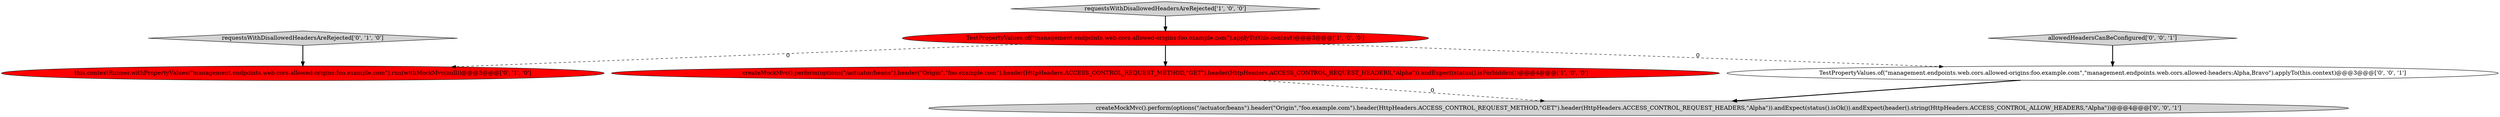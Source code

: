 digraph {
7 [style = filled, label = "TestPropertyValues.of(\"management.endpoints.web.cors.allowed-origins:foo.example.com\",\"management.endpoints.web.cors.allowed-headers:Alpha,Bravo\").applyTo(this.context)@@@3@@@['0', '0', '1']", fillcolor = white, shape = ellipse image = "AAA0AAABBB3BBB"];
2 [style = filled, label = "requestsWithDisallowedHeadersAreRejected['1', '0', '0']", fillcolor = lightgray, shape = diamond image = "AAA0AAABBB1BBB"];
4 [style = filled, label = "this.contextRunner.withPropertyValues(\"management.endpoints.web.cors.allowed-origins:foo.example.com\").run(withMockMvc(null))@@@3@@@['0', '1', '0']", fillcolor = red, shape = ellipse image = "AAA1AAABBB2BBB"];
6 [style = filled, label = "createMockMvc().perform(options(\"/actuator/beans\").header(\"Origin\",\"foo.example.com\").header(HttpHeaders.ACCESS_CONTROL_REQUEST_METHOD,\"GET\").header(HttpHeaders.ACCESS_CONTROL_REQUEST_HEADERS,\"Alpha\")).andExpect(status().isOk()).andExpect(header().string(HttpHeaders.ACCESS_CONTROL_ALLOW_HEADERS,\"Alpha\"))@@@4@@@['0', '0', '1']", fillcolor = lightgray, shape = ellipse image = "AAA0AAABBB3BBB"];
5 [style = filled, label = "allowedHeadersCanBeConfigured['0', '0', '1']", fillcolor = lightgray, shape = diamond image = "AAA0AAABBB3BBB"];
0 [style = filled, label = "createMockMvc().perform(options(\"/actuator/beans\").header(\"Origin\",\"foo.example.com\").header(HttpHeaders.ACCESS_CONTROL_REQUEST_METHOD,\"GET\").header(HttpHeaders.ACCESS_CONTROL_REQUEST_HEADERS,\"Alpha\")).andExpect(status().isForbidden())@@@4@@@['1', '0', '0']", fillcolor = red, shape = ellipse image = "AAA1AAABBB1BBB"];
1 [style = filled, label = "TestPropertyValues.of(\"management.endpoints.web.cors.allowed-origins:foo.example.com\").applyTo(this.context)@@@3@@@['1', '0', '0']", fillcolor = red, shape = ellipse image = "AAA1AAABBB1BBB"];
3 [style = filled, label = "requestsWithDisallowedHeadersAreRejected['0', '1', '0']", fillcolor = lightgray, shape = diamond image = "AAA0AAABBB2BBB"];
1->4 [style = dashed, label="0"];
5->7 [style = bold, label=""];
1->0 [style = bold, label=""];
1->7 [style = dashed, label="0"];
3->4 [style = bold, label=""];
2->1 [style = bold, label=""];
7->6 [style = bold, label=""];
0->6 [style = dashed, label="0"];
}
